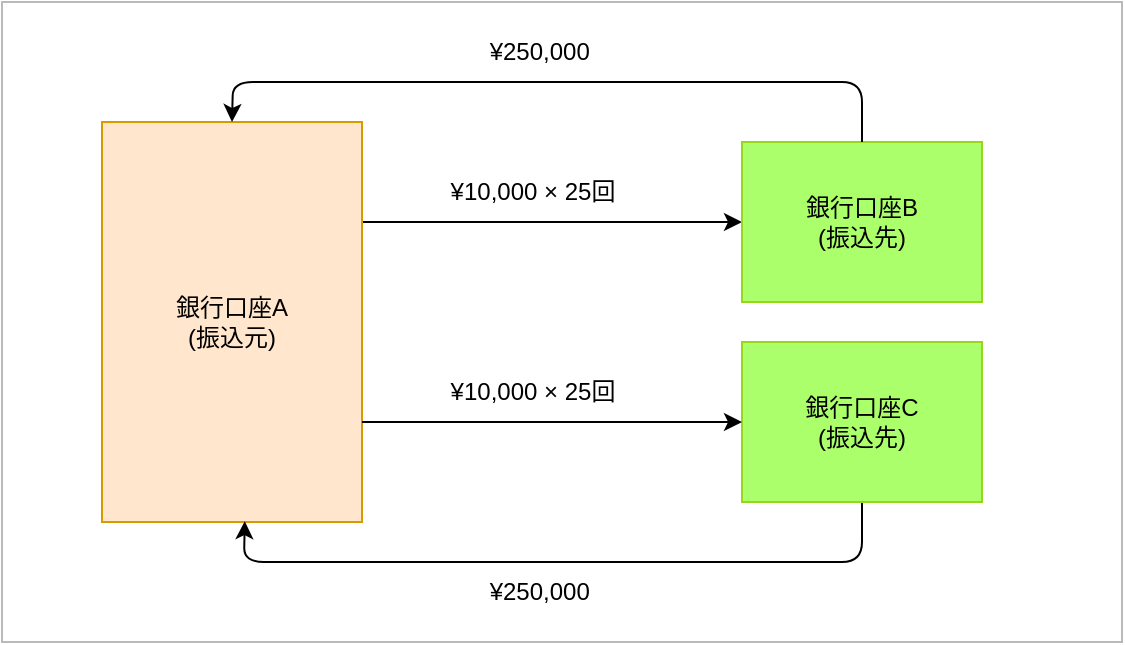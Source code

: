 <mxfile>
    <diagram id="dPMMJRdg5JLt45Wqnjq1" name="01. 銀行自動振込_概要">
        <mxGraphModel dx="713" dy="774" grid="1" gridSize="10" guides="1" tooltips="1" connect="1" arrows="1" fold="1" page="1" pageScale="1" pageWidth="827" pageHeight="1169" math="0" shadow="0">
            <root>
                <mxCell id="0"/>
                <mxCell id="1" parent="0"/>
                <mxCell id="Xm48zaGhf7QxOMZu0G9E-1" value="" style="rounded=0;whiteSpace=wrap;html=1;strokeColor=#BABABA;" parent="1" vertex="1">
                    <mxGeometry x="30" y="20" width="560" height="320" as="geometry"/>
                </mxCell>
                <mxCell id="uZalpt71huJ9y8oAyIF0-3" style="edgeStyle=none;html=1;exitX=1;exitY=0.25;exitDx=0;exitDy=0;" parent="1" source="Xm48zaGhf7QxOMZu0G9E-3" target="uZalpt71huJ9y8oAyIF0-1" edge="1">
                    <mxGeometry relative="1" as="geometry"/>
                </mxCell>
                <mxCell id="Xm48zaGhf7QxOMZu0G9E-3" value="銀行口座A&lt;br&gt;(振込元)&lt;br&gt;" style="rounded=0;whiteSpace=wrap;html=1;fillColor=#ffe6cc;strokeColor=#d79b00;" parent="1" vertex="1">
                    <mxGeometry x="80" y="80" width="130" height="200" as="geometry"/>
                </mxCell>
                <mxCell id="uZalpt71huJ9y8oAyIF0-1" value="銀行口座B&lt;br style=&quot;border-color: var(--border-color);&quot;&gt;(振込先)" style="rounded=0;whiteSpace=wrap;html=1;fillColor=#ABFF6B;strokeColor=#97D718;" parent="1" vertex="1">
                    <mxGeometry x="400" y="90" width="120" height="80" as="geometry"/>
                </mxCell>
                <mxCell id="uZalpt71huJ9y8oAyIF0-11" style="edgeStyle=none;html=1;exitX=0.5;exitY=1;exitDx=0;exitDy=0;entryX=0.549;entryY=0.998;entryDx=0;entryDy=0;entryPerimeter=0;" parent="1" source="uZalpt71huJ9y8oAyIF0-2" target="Xm48zaGhf7QxOMZu0G9E-3" edge="1">
                    <mxGeometry relative="1" as="geometry">
                        <Array as="points">
                            <mxPoint x="460" y="300"/>
                            <mxPoint x="300" y="300"/>
                            <mxPoint x="151" y="300"/>
                        </Array>
                    </mxGeometry>
                </mxCell>
                <mxCell id="uZalpt71huJ9y8oAyIF0-2" value="銀行口座C&lt;br style=&quot;border-color: var(--border-color);&quot;&gt;(振込先)" style="rounded=0;whiteSpace=wrap;html=1;fillColor=#ABFF6B;strokeColor=#97D718;" parent="1" vertex="1">
                    <mxGeometry x="400" y="190" width="120" height="80" as="geometry"/>
                </mxCell>
                <mxCell id="uZalpt71huJ9y8oAyIF0-4" value="¥10,000 × 25回" style="text;html=1;align=center;verticalAlign=middle;resizable=0;points=[];autosize=1;strokeColor=none;fillColor=none;" parent="1" vertex="1">
                    <mxGeometry x="240" y="100" width="110" height="30" as="geometry"/>
                </mxCell>
                <mxCell id="uZalpt71huJ9y8oAyIF0-5" style="edgeStyle=none;html=1;" parent="1" edge="1">
                    <mxGeometry relative="1" as="geometry">
                        <mxPoint x="210" y="230" as="sourcePoint"/>
                        <mxPoint x="400" y="230" as="targetPoint"/>
                    </mxGeometry>
                </mxCell>
                <mxCell id="uZalpt71huJ9y8oAyIF0-6" value="¥10,000 × 25回" style="text;html=1;align=center;verticalAlign=middle;resizable=0;points=[];autosize=1;strokeColor=none;fillColor=none;" parent="1" vertex="1">
                    <mxGeometry x="240" y="200" width="110" height="30" as="geometry"/>
                </mxCell>
                <mxCell id="uZalpt71huJ9y8oAyIF0-12" value="¥250,000&amp;nbsp;" style="text;html=1;align=center;verticalAlign=middle;resizable=0;points=[];autosize=1;strokeColor=none;fillColor=none;" parent="1" vertex="1">
                    <mxGeometry x="260" y="300" width="80" height="30" as="geometry"/>
                </mxCell>
                <mxCell id="uZalpt71huJ9y8oAyIF0-13" style="edgeStyle=none;html=1;exitX=0.5;exitY=0;exitDx=0;exitDy=0;entryX=0.5;entryY=0;entryDx=0;entryDy=0;" parent="1" source="uZalpt71huJ9y8oAyIF0-1" target="Xm48zaGhf7QxOMZu0G9E-3" edge="1">
                    <mxGeometry relative="1" as="geometry">
                        <mxPoint x="454.5" y="30.0" as="sourcePoint"/>
                        <mxPoint x="145.87" y="39.6" as="targetPoint"/>
                        <Array as="points">
                            <mxPoint x="460" y="60"/>
                            <mxPoint x="294.5" y="60"/>
                            <mxPoint x="145.5" y="60"/>
                        </Array>
                    </mxGeometry>
                </mxCell>
                <mxCell id="uZalpt71huJ9y8oAyIF0-14" value="¥250,000&amp;nbsp;" style="text;html=1;align=center;verticalAlign=middle;resizable=0;points=[];autosize=1;strokeColor=none;fillColor=none;" parent="1" vertex="1">
                    <mxGeometry x="260" y="30" width="80" height="30" as="geometry"/>
                </mxCell>
            </root>
        </mxGraphModel>
    </diagram>
    <diagram id="BepyrQg0xPVcsIh-M2C7" name="02. 銀行自動振込_AWS構成図">
        <mxGraphModel dx="1728" dy="645" grid="1" gridSize="10" guides="1" tooltips="1" connect="1" arrows="1" fold="1" page="1" pageScale="1" pageWidth="827" pageHeight="1169" math="0" shadow="0">
            <root>
                <mxCell id="0"/>
                <mxCell id="1" parent="0"/>
                <mxCell id="z4UaXMV7KJAGXGOHQPKC-1" value="" style="rounded=0;whiteSpace=wrap;html=1;strokeColor=#E3E3E3;" vertex="1" parent="1">
                    <mxGeometry x="40" y="40" width="640" height="400" as="geometry"/>
                </mxCell>
                <mxCell id="z4UaXMV7KJAGXGOHQPKC-26" value="" style="sketch=0;points=[[0,0,0],[0.25,0,0],[0.5,0,0],[0.75,0,0],[1,0,0],[0,1,0],[0.25,1,0],[0.5,1,0],[0.75,1,0],[1,1,0],[0,0.25,0],[0,0.5,0],[0,0.75,0],[1,0.25,0],[1,0.5,0],[1,0.75,0]];outlineConnect=0;fontColor=#232F3E;gradientColor=#F78E04;gradientDirection=north;fillColor=#D05C17;strokeColor=#ffffff;dashed=0;verticalLabelPosition=bottom;verticalAlign=top;align=center;html=1;fontSize=12;fontStyle=0;aspect=fixed;shape=mxgraph.aws4.resourceIcon;resIcon=mxgraph.aws4.ecr;" vertex="1" parent="1">
                    <mxGeometry x="220" y="137.5" width="78" height="78" as="geometry"/>
                </mxCell>
                <mxCell id="z4UaXMV7KJAGXGOHQPKC-27" value="ECR" style="text;html=1;align=center;verticalAlign=middle;resizable=0;points=[];autosize=1;strokeColor=none;fillColor=none;" vertex="1" parent="1">
                    <mxGeometry x="234" y="215.5" width="50" height="30" as="geometry"/>
                </mxCell>
                <mxCell id="z4UaXMV7KJAGXGOHQPKC-28" value="" style="sketch=0;points=[[0,0,0],[0.25,0,0],[0.5,0,0],[0.75,0,0],[1,0,0],[0,1,0],[0.25,1,0],[0.5,1,0],[0.75,1,0],[1,1,0],[0,0.25,0],[0,0.5,0],[0,0.75,0],[1,0.25,0],[1,0.5,0],[1,0.75,0]];outlineConnect=0;fontColor=#232F3E;gradientColor=#F78E04;gradientDirection=north;fillColor=#D05C17;strokeColor=#ffffff;dashed=0;verticalLabelPosition=bottom;verticalAlign=top;align=center;html=1;fontSize=12;fontStyle=0;aspect=fixed;shape=mxgraph.aws4.resourceIcon;resIcon=mxgraph.aws4.lambda;" vertex="1" parent="1">
                    <mxGeometry x="382" y="137.5" width="78" height="78" as="geometry"/>
                </mxCell>
                <mxCell id="z4UaXMV7KJAGXGOHQPKC-29" value="Lambda" style="text;html=1;align=center;verticalAlign=middle;resizable=0;points=[];autosize=1;strokeColor=none;fillColor=none;" vertex="1" parent="1">
                    <mxGeometry x="386" y="215.5" width="70" height="30" as="geometry"/>
                </mxCell>
                <mxCell id="z4UaXMV7KJAGXGOHQPKC-30" value="" style="edgeStyle=orthogonalEdgeStyle;html=1;endArrow=block;elbow=vertical;startArrow=none;endFill=1;strokeColor=#545B64;rounded=0;" edge="1" parent="1" source="z4UaXMV7KJAGXGOHQPKC-26" target="z4UaXMV7KJAGXGOHQPKC-28">
                    <mxGeometry width="100" relative="1" as="geometry">
                        <mxPoint x="209" y="96.16" as="sourcePoint"/>
                        <mxPoint x="259" y="97" as="targetPoint"/>
                    </mxGeometry>
                </mxCell>
                <mxCell id="z4UaXMV7KJAGXGOHQPKC-31" value="deploy" style="edgeLabel;html=1;align=center;verticalAlign=middle;resizable=0;points=[];" vertex="1" connectable="0" parent="z4UaXMV7KJAGXGOHQPKC-30">
                    <mxGeometry x="-0.187" relative="1" as="geometry">
                        <mxPoint as="offset"/>
                    </mxGeometry>
                </mxCell>
                <mxCell id="z4UaXMV7KJAGXGOHQPKC-32" value="EventBridge" style="text;html=1;align=center;verticalAlign=middle;resizable=0;points=[];autosize=1;strokeColor=none;fillColor=none;" vertex="1" parent="1">
                    <mxGeometry x="292" y="348" width="90" height="30" as="geometry"/>
                </mxCell>
                <mxCell id="YAGCTzeoxnFs9dbpK2Mk-12" style="edgeStyle=none;html=1;exitX=0.5;exitY=0;exitDx=0;exitDy=0;exitPerimeter=0;entryX=0;entryY=0.75;entryDx=0;entryDy=0;entryPerimeter=0;" edge="1" parent="1" source="z4UaXMV7KJAGXGOHQPKC-33" target="z4UaXMV7KJAGXGOHQPKC-28">
                    <mxGeometry relative="1" as="geometry"/>
                </mxCell>
                <mxCell id="YAGCTzeoxnFs9dbpK2Mk-13" value="trigger" style="edgeLabel;html=1;align=center;verticalAlign=middle;resizable=0;points=[];" vertex="1" connectable="0" parent="YAGCTzeoxnFs9dbpK2Mk-12">
                    <mxGeometry x="-0.136" y="-1" relative="1" as="geometry">
                        <mxPoint y="-3" as="offset"/>
                    </mxGeometry>
                </mxCell>
                <mxCell id="z4UaXMV7KJAGXGOHQPKC-33" value="" style="sketch=0;points=[[0,0,0],[0.25,0,0],[0.5,0,0],[0.75,0,0],[1,0,0],[0,1,0],[0.25,1,0],[0.5,1,0],[0.75,1,0],[1,1,0],[0,0.25,0],[0,0.5,0],[0,0.75,0],[1,0.25,0],[1,0.5,0],[1,0.75,0]];outlineConnect=0;fontColor=#232F3E;gradientColor=#FF4F8B;gradientDirection=north;fillColor=#BC1356;strokeColor=#ffffff;dashed=0;verticalLabelPosition=bottom;verticalAlign=top;align=center;html=1;fontSize=12;fontStyle=0;aspect=fixed;shape=mxgraph.aws4.resourceIcon;resIcon=mxgraph.aws4.eventbridge;" vertex="1" parent="1">
                    <mxGeometry x="297" y="270" width="78" height="78" as="geometry"/>
                </mxCell>
                <mxCell id="z4UaXMV7KJAGXGOHQPKC-37" value="" style="sketch=0;outlineConnect=0;fontColor=#232F3E;gradientColor=none;fillColor=#232F3D;strokeColor=none;dashed=0;verticalLabelPosition=bottom;verticalAlign=top;align=center;html=1;fontSize=12;fontStyle=0;aspect=fixed;pointerEvents=1;shape=mxgraph.aws4.user;" vertex="1" parent="1">
                    <mxGeometry x="50" y="154.5" width="44" height="44" as="geometry"/>
                </mxCell>
                <mxCell id="z4UaXMV7KJAGXGOHQPKC-38" value="" style="edgeStyle=orthogonalEdgeStyle;html=1;endArrow=block;elbow=vertical;startArrow=none;endFill=1;strokeColor=#545B64;rounded=0;" edge="1" parent="1" source="z4UaXMV7KJAGXGOHQPKC-37" target="z4UaXMV7KJAGXGOHQPKC-26">
                    <mxGeometry width="100" relative="1" as="geometry">
                        <mxPoint x="94" y="184.36" as="sourcePoint"/>
                        <mxPoint x="194" y="184.36" as="targetPoint"/>
                    </mxGeometry>
                </mxCell>
                <mxCell id="z4UaXMV7KJAGXGOHQPKC-39" value="push" style="edgeLabel;html=1;align=center;verticalAlign=middle;resizable=0;points=[];" vertex="1" connectable="0" parent="z4UaXMV7KJAGXGOHQPKC-38">
                    <mxGeometry x="-0.127" y="-1" relative="1" as="geometry">
                        <mxPoint y="-2" as="offset"/>
                    </mxGeometry>
                </mxCell>
                <mxCell id="z4UaXMV7KJAGXGOHQPKC-40" value="" style="shape=mxgraph.signs.travel.bank;html=1;pointerEvents=1;fillColor=#000000;strokeColor=none;verticalLabelPosition=bottom;verticalAlign=top;align=center;" vertex="1" parent="1">
                    <mxGeometry x="600" y="120.5" width="64.5" height="86" as="geometry"/>
                </mxCell>
                <mxCell id="z4UaXMV7KJAGXGOHQPKC-43" value="銀行A" style="text;html=1;align=center;verticalAlign=middle;resizable=0;points=[];autosize=1;strokeColor=none;fillColor=none;" vertex="1" parent="1">
                    <mxGeometry x="600.25" y="208.5" width="60" height="30" as="geometry"/>
                </mxCell>
                <mxCell id="z4UaXMV7KJAGXGOHQPKC-44" value="AWS Cloud" style="points=[[0,0],[0.25,0],[0.5,0],[0.75,0],[1,0],[1,0.25],[1,0.5],[1,0.75],[1,1],[0.75,1],[0.5,1],[0.25,1],[0,1],[0,0.75],[0,0.5],[0,0.25]];outlineConnect=0;gradientColor=none;html=1;whiteSpace=wrap;fontSize=12;fontStyle=0;container=1;pointerEvents=0;collapsible=0;recursiveResize=0;shape=mxgraph.aws4.group;grIcon=mxgraph.aws4.group_aws_cloud_alt;strokeColor=#232F3E;fillColor=none;verticalAlign=top;align=left;spacingLeft=30;fontColor=#232F3E;dashed=0;" vertex="1" parent="1">
                    <mxGeometry x="129" y="80" width="420" height="320" as="geometry"/>
                </mxCell>
                <mxCell id="YAGCTzeoxnFs9dbpK2Mk-9" value="" style="edgeStyle=orthogonalEdgeStyle;html=1;endArrow=block;elbow=vertical;startArrow=none;endFill=1;strokeColor=#545B64;rounded=0;entryX=0.03;entryY=0.65;entryDx=0;entryDy=0;entryPerimeter=0;" edge="1" parent="1" source="z4UaXMV7KJAGXGOHQPKC-28" target="z4UaXMV7KJAGXGOHQPKC-40">
                    <mxGeometry width="100" relative="1" as="geometry">
                        <mxPoint x="480" y="176.21" as="sourcePoint"/>
                        <mxPoint x="580" y="176.21" as="targetPoint"/>
                    </mxGeometry>
                </mxCell>
                <mxCell id="YAGCTzeoxnFs9dbpK2Mk-10" value="処理実行" style="edgeLabel;html=1;align=center;verticalAlign=middle;resizable=0;points=[];" vertex="1" connectable="0" parent="YAGCTzeoxnFs9dbpK2Mk-9">
                    <mxGeometry x="-0.169" relative="1" as="geometry">
                        <mxPoint x="2" as="offset"/>
                    </mxGeometry>
                </mxCell>
            </root>
        </mxGraphModel>
    </diagram>
    <diagram id="bKOAG_Rpd42CqfAav-uh" name="ページ1">
        <mxGraphModel dx="794" dy="774" grid="1" gridSize="10" guides="1" tooltips="1" connect="1" arrows="1" fold="1" page="1" pageScale="1" pageWidth="827" pageHeight="1169" background="#ffffff" math="0" shadow="1">
            <root>
                <mxCell id="0"/>
                <mxCell id="1" parent="0"/>
                <mxCell id="90" value="" style="rounded=0;whiteSpace=wrap;html=1;" parent="1" vertex="1">
                    <mxGeometry x="40" y="40" width="400" height="290" as="geometry"/>
                </mxCell>
                <mxCell id="68" style="edgeStyle=none;html=1;exitX=0.5;exitY=1;exitDx=0;exitDy=0;entryX=0.5;entryY=0;entryDx=0;entryDy=0;" parent="1" source="61" target="66" edge="1">
                    <mxGeometry relative="1" as="geometry">
                        <Array as="points">
                            <mxPoint x="120" y="130"/>
                            <mxPoint x="240" y="130"/>
                        </Array>
                    </mxGeometry>
                </mxCell>
                <mxCell id="61" value="機種1" style="rounded=0;whiteSpace=wrap;html=1;fillColor=#ffe6cc;strokeColor=#d79b00;" parent="1" vertex="1">
                    <mxGeometry x="80" y="80" width="80" height="30" as="geometry"/>
                </mxCell>
                <mxCell id="69" style="edgeStyle=none;html=1;exitX=0.5;exitY=1;exitDx=0;exitDy=0;entryX=0.5;entryY=0;entryDx=0;entryDy=0;" parent="1" source="62" target="66" edge="1">
                    <mxGeometry relative="1" as="geometry"/>
                </mxCell>
                <mxCell id="62" value="機種2" style="rounded=0;whiteSpace=wrap;html=1;fillColor=#ffe6cc;strokeColor=#d79b00;" parent="1" vertex="1">
                    <mxGeometry x="200" y="80" width="80" height="30" as="geometry"/>
                </mxCell>
                <mxCell id="70" style="edgeStyle=none;html=1;exitX=0.5;exitY=1;exitDx=0;exitDy=0;entryX=0.5;entryY=0;entryDx=0;entryDy=0;" parent="1" source="65" target="66" edge="1">
                    <mxGeometry relative="1" as="geometry">
                        <Array as="points">
                            <mxPoint x="360" y="130"/>
                            <mxPoint x="240" y="130"/>
                        </Array>
                    </mxGeometry>
                </mxCell>
                <mxCell id="65" value="機種3" style="rounded=0;whiteSpace=wrap;html=1;fillColor=#ffe6cc;strokeColor=#d79b00;" parent="1" vertex="1">
                    <mxGeometry x="320" y="80" width="80" height="30" as="geometry"/>
                </mxCell>
                <mxCell id="66" value="TelnetSession" style="rounded=0;whiteSpace=wrap;html=1;fillColor=#f8cecc;strokeColor=#b85450;" parent="1" vertex="1">
                    <mxGeometry x="180" y="160" width="120" height="30" as="geometry"/>
                </mxCell>
                <mxCell id="88" value="&lt;div style=&quot;&quot;&gt;・全機種が使用する&lt;/div&gt;&lt;div style=&quot;&quot;&gt;・機種特有の処理が入っている&lt;/div&gt;&lt;div style=&quot;&quot;&gt;&lt;span style=&quot;background-color: initial;&quot;&gt;・機種追加により修正作業が発生する&lt;/span&gt;&lt;/div&gt;" style="shape=note;whiteSpace=wrap;html=1;backgroundOutline=1;darkOpacity=0.05;fillColor=#f5f5f5;fontColor=#333333;strokeColor=#666666;align=left;verticalAlign=top;" parent="1" vertex="1">
                    <mxGeometry x="140" y="240" width="226" height="60" as="geometry"/>
                </mxCell>
                <mxCell id="89" value="" style="shape=flexArrow;endArrow=classic;html=1;" parent="1" edge="1">
                    <mxGeometry width="50" height="50" relative="1" as="geometry">
                        <mxPoint x="239.71" y="200" as="sourcePoint"/>
                        <mxPoint x="239.71" y="230" as="targetPoint"/>
                    </mxGeometry>
                </mxCell>
            </root>
        </mxGraphModel>
    </diagram>
</mxfile>